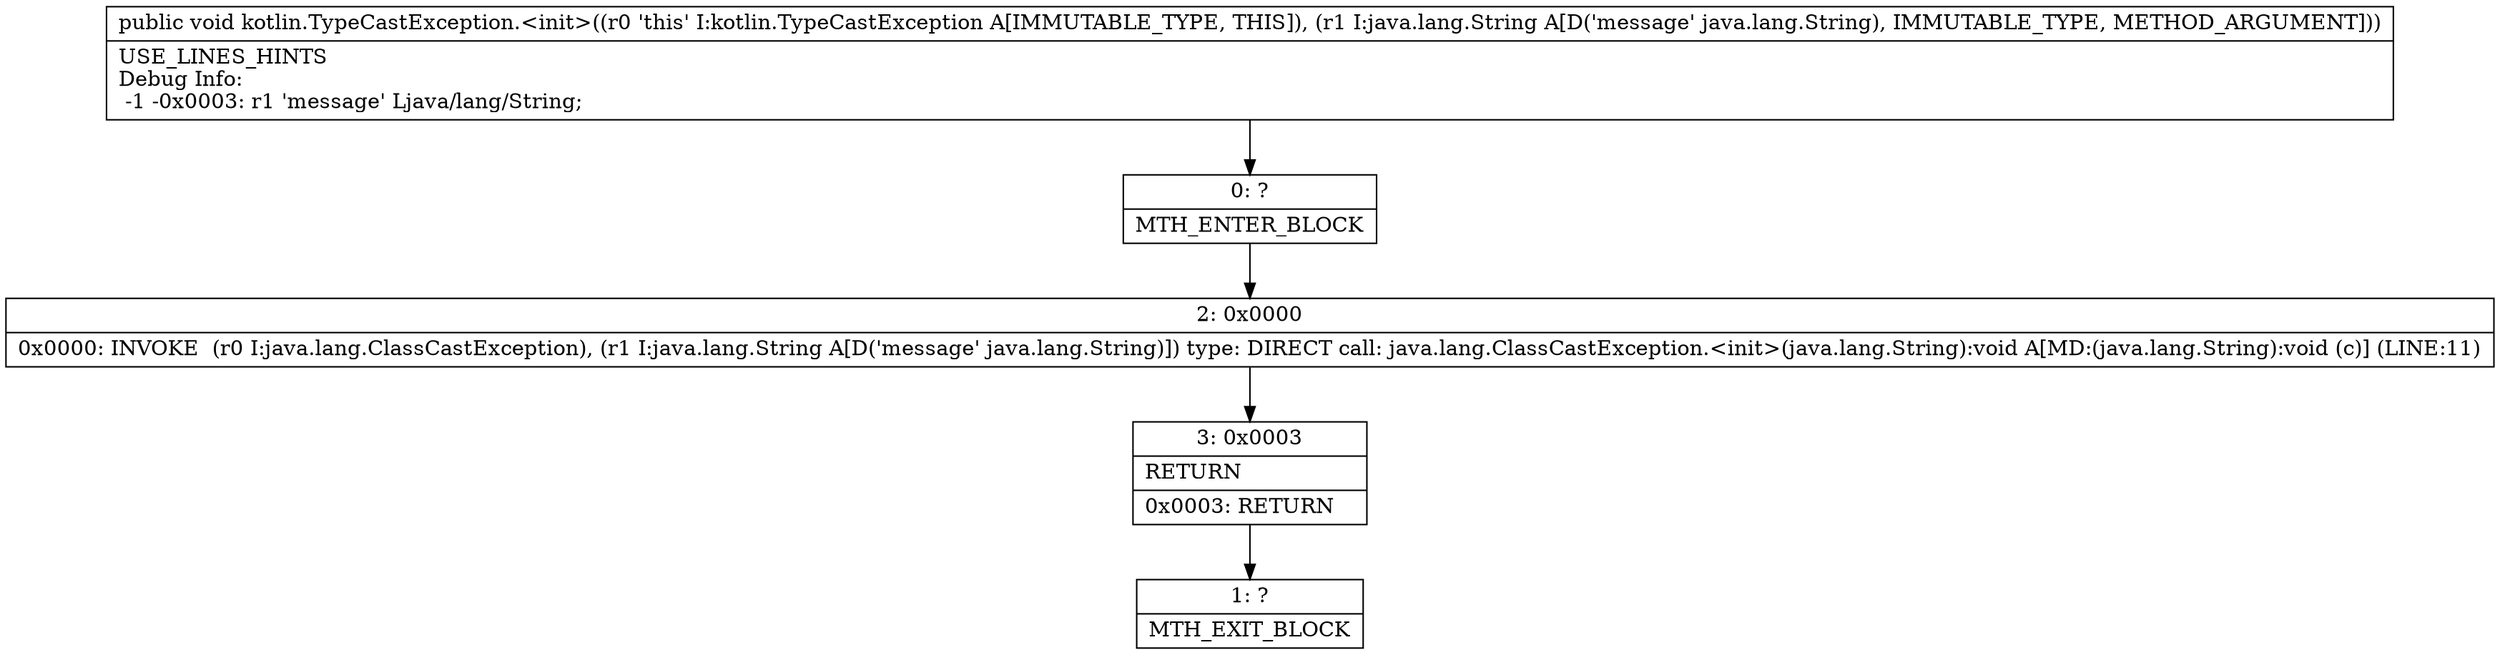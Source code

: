 digraph "CFG forkotlin.TypeCastException.\<init\>(Ljava\/lang\/String;)V" {
Node_0 [shape=record,label="{0\:\ ?|MTH_ENTER_BLOCK\l}"];
Node_2 [shape=record,label="{2\:\ 0x0000|0x0000: INVOKE  (r0 I:java.lang.ClassCastException), (r1 I:java.lang.String A[D('message' java.lang.String)]) type: DIRECT call: java.lang.ClassCastException.\<init\>(java.lang.String):void A[MD:(java.lang.String):void (c)] (LINE:11)\l}"];
Node_3 [shape=record,label="{3\:\ 0x0003|RETURN\l|0x0003: RETURN   \l}"];
Node_1 [shape=record,label="{1\:\ ?|MTH_EXIT_BLOCK\l}"];
MethodNode[shape=record,label="{public void kotlin.TypeCastException.\<init\>((r0 'this' I:kotlin.TypeCastException A[IMMUTABLE_TYPE, THIS]), (r1 I:java.lang.String A[D('message' java.lang.String), IMMUTABLE_TYPE, METHOD_ARGUMENT]))  | USE_LINES_HINTS\lDebug Info:\l  \-1 \-0x0003: r1 'message' Ljava\/lang\/String;\l}"];
MethodNode -> Node_0;Node_0 -> Node_2;
Node_2 -> Node_3;
Node_3 -> Node_1;
}

